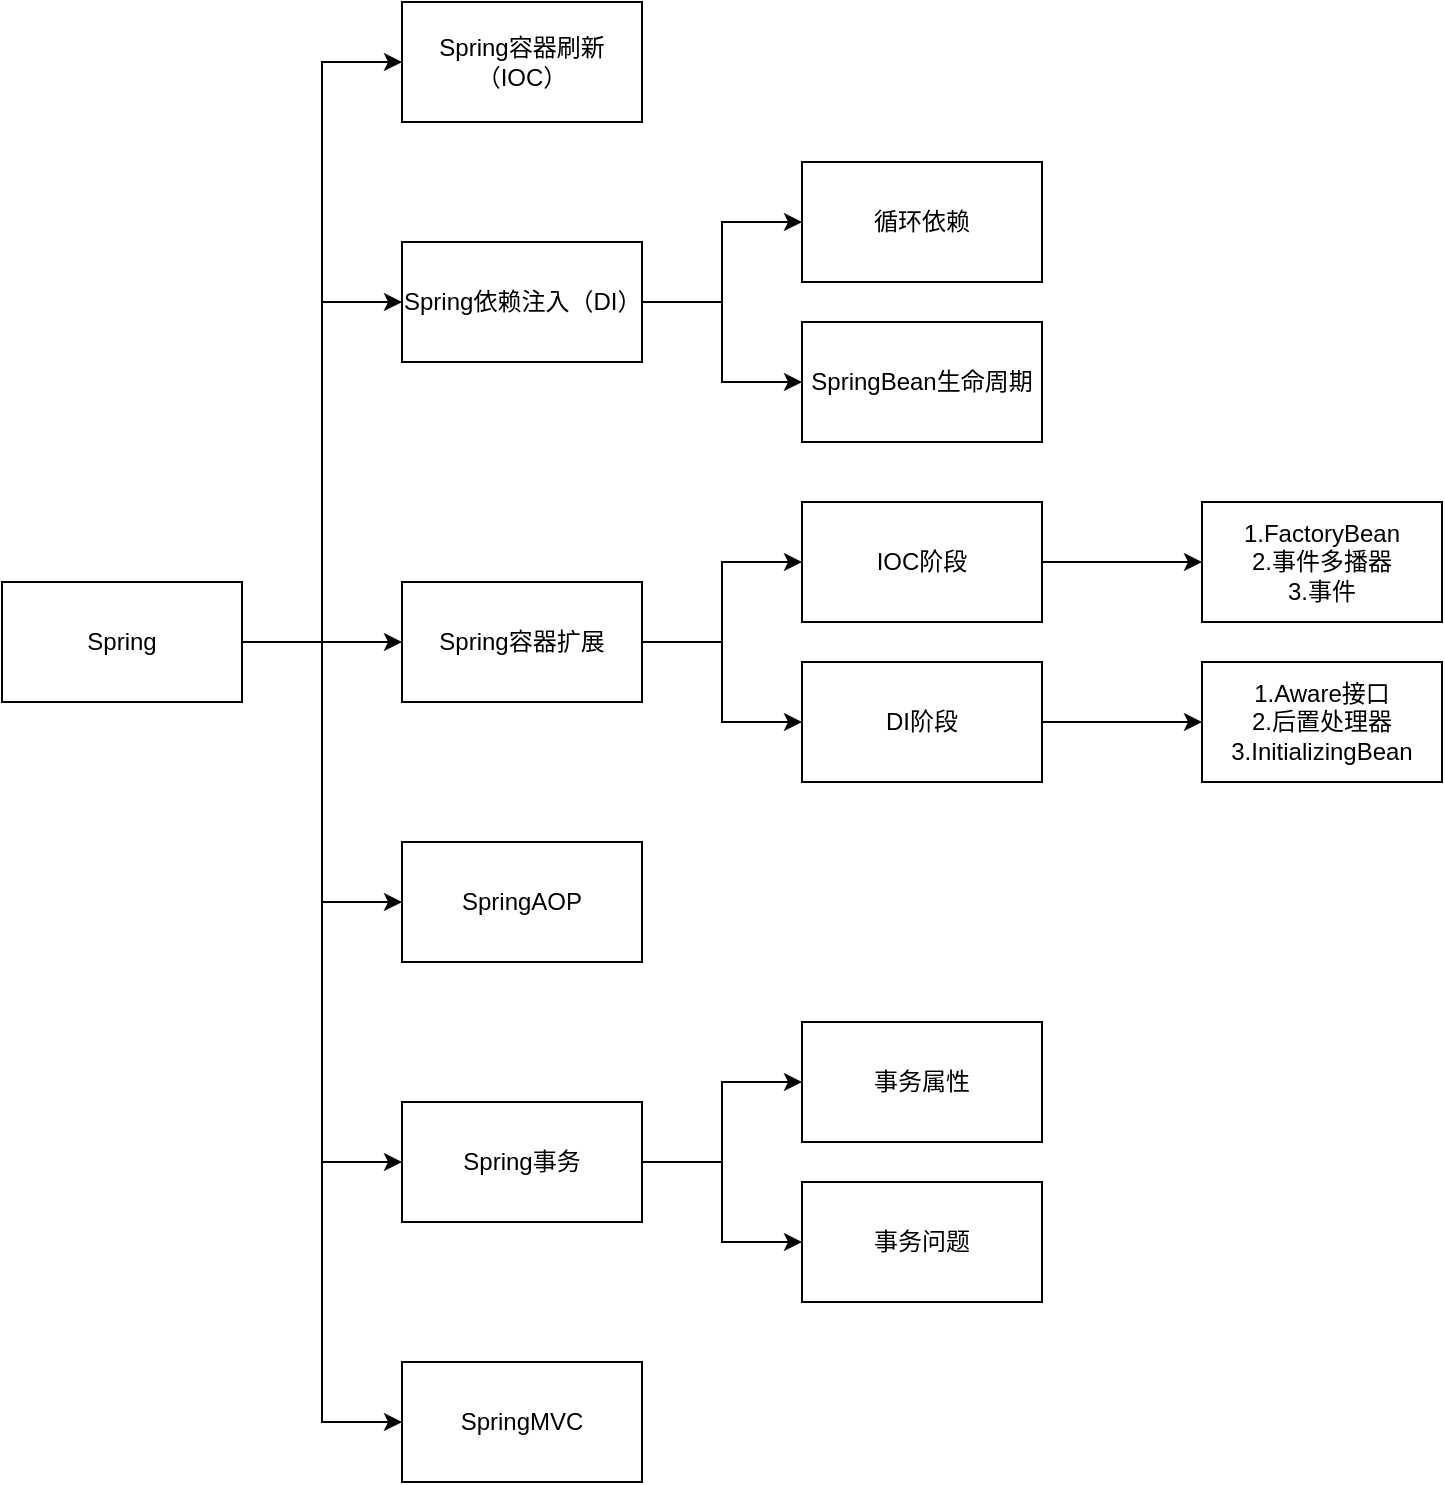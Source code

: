 <mxfile version="20.8.16" type="device"><diagram name="第 1 页" id="QeNwOc_OiN6bXEvAF3ob"><mxGraphModel dx="876" dy="828" grid="1" gridSize="10" guides="1" tooltips="1" connect="1" arrows="1" fold="1" page="1" pageScale="1" pageWidth="827" pageHeight="1169" math="0" shadow="0"><root><mxCell id="0"/><mxCell id="1" parent="0"/><mxCell id="FdcUYQJZgV8jaNqX57WH-3" value="" style="edgeStyle=orthogonalEdgeStyle;rounded=0;orthogonalLoop=1;jettySize=auto;html=1;entryX=0;entryY=0.5;entryDx=0;entryDy=0;" edge="1" parent="1" source="FdcUYQJZgV8jaNqX57WH-1" target="FdcUYQJZgV8jaNqX57WH-2"><mxGeometry relative="1" as="geometry"/></mxCell><mxCell id="FdcUYQJZgV8jaNqX57WH-21" style="edgeStyle=orthogonalEdgeStyle;rounded=0;orthogonalLoop=1;jettySize=auto;html=1;entryX=0;entryY=0.5;entryDx=0;entryDy=0;" edge="1" parent="1" source="FdcUYQJZgV8jaNqX57WH-1" target="FdcUYQJZgV8jaNqX57WH-4"><mxGeometry relative="1" as="geometry"/></mxCell><mxCell id="FdcUYQJZgV8jaNqX57WH-22" style="edgeStyle=orthogonalEdgeStyle;rounded=0;orthogonalLoop=1;jettySize=auto;html=1;entryX=0;entryY=0.5;entryDx=0;entryDy=0;" edge="1" parent="1" source="FdcUYQJZgV8jaNqX57WH-1" target="FdcUYQJZgV8jaNqX57WH-5"><mxGeometry relative="1" as="geometry"/></mxCell><mxCell id="FdcUYQJZgV8jaNqX57WH-23" style="edgeStyle=orthogonalEdgeStyle;rounded=0;orthogonalLoop=1;jettySize=auto;html=1;entryX=0;entryY=0.5;entryDx=0;entryDy=0;" edge="1" parent="1" source="FdcUYQJZgV8jaNqX57WH-1" target="FdcUYQJZgV8jaNqX57WH-6"><mxGeometry relative="1" as="geometry"/></mxCell><mxCell id="FdcUYQJZgV8jaNqX57WH-26" style="edgeStyle=orthogonalEdgeStyle;rounded=0;orthogonalLoop=1;jettySize=auto;html=1;entryX=0;entryY=0.5;entryDx=0;entryDy=0;" edge="1" parent="1" source="FdcUYQJZgV8jaNqX57WH-1" target="FdcUYQJZgV8jaNqX57WH-24"><mxGeometry relative="1" as="geometry"/></mxCell><mxCell id="FdcUYQJZgV8jaNqX57WH-27" style="edgeStyle=orthogonalEdgeStyle;rounded=0;orthogonalLoop=1;jettySize=auto;html=1;entryX=0;entryY=0.5;entryDx=0;entryDy=0;" edge="1" parent="1" source="FdcUYQJZgV8jaNqX57WH-1" target="FdcUYQJZgV8jaNqX57WH-25"><mxGeometry relative="1" as="geometry"/></mxCell><mxCell id="FdcUYQJZgV8jaNqX57WH-1" value="Spring" style="rounded=0;whiteSpace=wrap;html=1;" vertex="1" parent="1"><mxGeometry x="40" y="370" width="120" height="60" as="geometry"/></mxCell><mxCell id="FdcUYQJZgV8jaNqX57WH-2" value="Spring容器刷新（IOC）" style="rounded=0;whiteSpace=wrap;html=1;" vertex="1" parent="1"><mxGeometry x="240" y="80" width="120" height="60" as="geometry"/></mxCell><mxCell id="FdcUYQJZgV8jaNqX57WH-8" value="" style="edgeStyle=orthogonalEdgeStyle;rounded=0;orthogonalLoop=1;jettySize=auto;html=1;" edge="1" parent="1" source="FdcUYQJZgV8jaNqX57WH-4" target="FdcUYQJZgV8jaNqX57WH-7"><mxGeometry relative="1" as="geometry"/></mxCell><mxCell id="FdcUYQJZgV8jaNqX57WH-10" style="edgeStyle=orthogonalEdgeStyle;rounded=0;orthogonalLoop=1;jettySize=auto;html=1;entryX=0;entryY=0.5;entryDx=0;entryDy=0;" edge="1" parent="1" source="FdcUYQJZgV8jaNqX57WH-4" target="FdcUYQJZgV8jaNqX57WH-9"><mxGeometry relative="1" as="geometry"/></mxCell><mxCell id="FdcUYQJZgV8jaNqX57WH-4" value="Spring依赖注入（DI）" style="rounded=0;whiteSpace=wrap;html=1;" vertex="1" parent="1"><mxGeometry x="240" y="200" width="120" height="60" as="geometry"/></mxCell><mxCell id="FdcUYQJZgV8jaNqX57WH-13" style="edgeStyle=orthogonalEdgeStyle;rounded=0;orthogonalLoop=1;jettySize=auto;html=1;entryX=0;entryY=0.5;entryDx=0;entryDy=0;" edge="1" parent="1" source="FdcUYQJZgV8jaNqX57WH-5" target="FdcUYQJZgV8jaNqX57WH-11"><mxGeometry relative="1" as="geometry"/></mxCell><mxCell id="FdcUYQJZgV8jaNqX57WH-15" style="edgeStyle=orthogonalEdgeStyle;rounded=0;orthogonalLoop=1;jettySize=auto;html=1;" edge="1" parent="1" source="FdcUYQJZgV8jaNqX57WH-5" target="FdcUYQJZgV8jaNqX57WH-14"><mxGeometry relative="1" as="geometry"/></mxCell><mxCell id="FdcUYQJZgV8jaNqX57WH-5" value="Spring容器扩展" style="rounded=0;whiteSpace=wrap;html=1;" vertex="1" parent="1"><mxGeometry x="240" y="370" width="120" height="60" as="geometry"/></mxCell><mxCell id="FdcUYQJZgV8jaNqX57WH-6" value="SpringAOP" style="rounded=0;whiteSpace=wrap;html=1;" vertex="1" parent="1"><mxGeometry x="240" y="500" width="120" height="60" as="geometry"/></mxCell><mxCell id="FdcUYQJZgV8jaNqX57WH-7" value="循环依赖" style="rounded=0;whiteSpace=wrap;html=1;" vertex="1" parent="1"><mxGeometry x="440" y="160" width="120" height="60" as="geometry"/></mxCell><mxCell id="FdcUYQJZgV8jaNqX57WH-9" value="SpringBean生命周期" style="rounded=0;whiteSpace=wrap;html=1;" vertex="1" parent="1"><mxGeometry x="440" y="240" width="120" height="60" as="geometry"/></mxCell><mxCell id="FdcUYQJZgV8jaNqX57WH-18" value="" style="edgeStyle=orthogonalEdgeStyle;rounded=0;orthogonalLoop=1;jettySize=auto;html=1;" edge="1" parent="1" source="FdcUYQJZgV8jaNqX57WH-11" target="FdcUYQJZgV8jaNqX57WH-17"><mxGeometry relative="1" as="geometry"/></mxCell><mxCell id="FdcUYQJZgV8jaNqX57WH-11" value="IOC阶段" style="rounded=0;whiteSpace=wrap;html=1;" vertex="1" parent="1"><mxGeometry x="440" y="330" width="120" height="60" as="geometry"/></mxCell><mxCell id="FdcUYQJZgV8jaNqX57WH-20" value="" style="edgeStyle=orthogonalEdgeStyle;rounded=0;orthogonalLoop=1;jettySize=auto;html=1;" edge="1" parent="1" source="FdcUYQJZgV8jaNqX57WH-14" target="FdcUYQJZgV8jaNqX57WH-19"><mxGeometry relative="1" as="geometry"/></mxCell><mxCell id="FdcUYQJZgV8jaNqX57WH-14" value="DI阶段" style="rounded=0;whiteSpace=wrap;html=1;" vertex="1" parent="1"><mxGeometry x="440" y="410" width="120" height="60" as="geometry"/></mxCell><mxCell id="FdcUYQJZgV8jaNqX57WH-17" value="&lt;div&gt;1.FactoryBean&lt;/div&gt;&lt;div&gt;2.事件多播器&lt;/div&gt;&lt;div&gt;3.事件&lt;/div&gt;" style="rounded=0;whiteSpace=wrap;html=1;" vertex="1" parent="1"><mxGeometry x="640" y="330" width="120" height="60" as="geometry"/></mxCell><mxCell id="FdcUYQJZgV8jaNqX57WH-19" value="&lt;div&gt;1.Aware接口&lt;/div&gt;&lt;div&gt;2.后置处理器&lt;/div&gt;&lt;div&gt;3.InitializingBean&lt;/div&gt;" style="rounded=0;whiteSpace=wrap;html=1;" vertex="1" parent="1"><mxGeometry x="640" y="410" width="120" height="60" as="geometry"/></mxCell><mxCell id="FdcUYQJZgV8jaNqX57WH-30" value="" style="edgeStyle=orthogonalEdgeStyle;rounded=0;orthogonalLoop=1;jettySize=auto;html=1;" edge="1" parent="1" source="FdcUYQJZgV8jaNqX57WH-24" target="FdcUYQJZgV8jaNqX57WH-29"><mxGeometry relative="1" as="geometry"/></mxCell><mxCell id="FdcUYQJZgV8jaNqX57WH-32" style="edgeStyle=orthogonalEdgeStyle;rounded=0;orthogonalLoop=1;jettySize=auto;html=1;" edge="1" parent="1" source="FdcUYQJZgV8jaNqX57WH-24" target="FdcUYQJZgV8jaNqX57WH-31"><mxGeometry relative="1" as="geometry"/></mxCell><mxCell id="FdcUYQJZgV8jaNqX57WH-24" value="Spring事务" style="rounded=0;whiteSpace=wrap;html=1;" vertex="1" parent="1"><mxGeometry x="240" y="630" width="120" height="60" as="geometry"/></mxCell><mxCell id="FdcUYQJZgV8jaNqX57WH-25" value="SpringMVC" style="rounded=0;whiteSpace=wrap;html=1;" vertex="1" parent="1"><mxGeometry x="240" y="760" width="120" height="60" as="geometry"/></mxCell><mxCell id="FdcUYQJZgV8jaNqX57WH-29" value="事务属性" style="rounded=0;whiteSpace=wrap;html=1;" vertex="1" parent="1"><mxGeometry x="440" y="590" width="120" height="60" as="geometry"/></mxCell><mxCell id="FdcUYQJZgV8jaNqX57WH-31" value="事务问题" style="rounded=0;whiteSpace=wrap;html=1;" vertex="1" parent="1"><mxGeometry x="440" y="670" width="120" height="60" as="geometry"/></mxCell></root></mxGraphModel></diagram></mxfile>